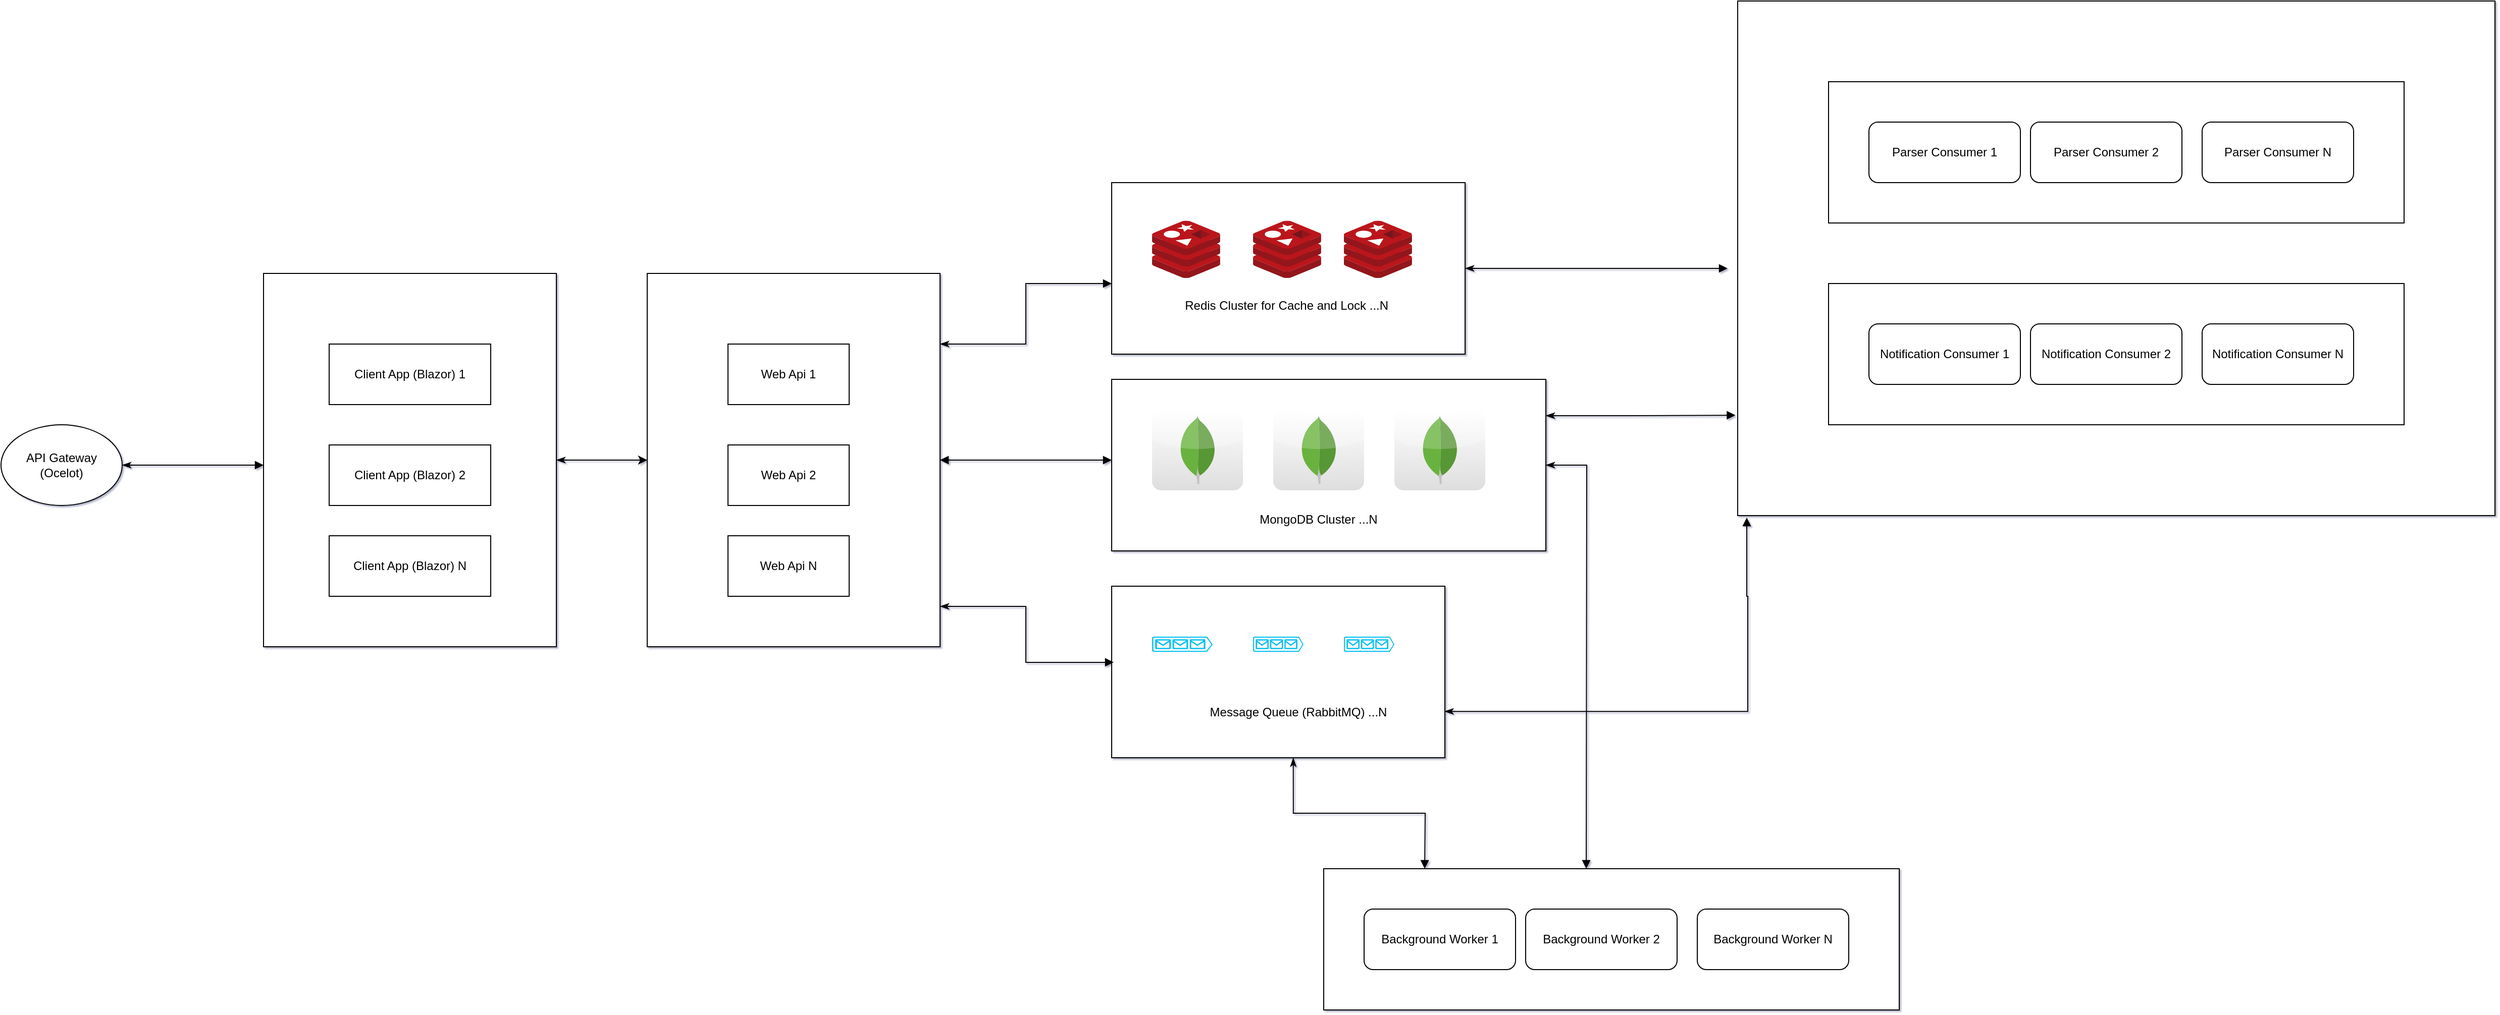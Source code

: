 <mxfile version="19.0.3" type="device"><diagram id="QgYSnoLYQ9R7XpxXR5a9" name="Page-1"><mxGraphModel dx="2557" dy="1331" grid="1" gridSize="10" guides="1" tooltips="1" connect="1" arrows="1" fold="1" page="1" pageScale="1" pageWidth="850" pageHeight="1100" math="0" shadow="1"><root><mxCell id="0"/><mxCell id="1" parent="0"/><mxCell id="cgUL7cBUkEz2J0BcGItF-11" value="" style="group" vertex="1" connectable="0" parent="1"><mxGeometry x="1300" y="240" width="350" height="170" as="geometry"/></mxCell><mxCell id="cgUL7cBUkEz2J0BcGItF-2" value="" style="rounded=0;whiteSpace=wrap;html=1;" vertex="1" parent="cgUL7cBUkEz2J0BcGItF-11"><mxGeometry width="350" height="170" as="geometry"/></mxCell><mxCell id="cgUL7cBUkEz2J0BcGItF-3" value="" style="sketch=0;aspect=fixed;html=1;points=[];align=center;image;fontSize=12;image=img/lib/mscae/Cache_Redis_Product.svg;" vertex="1" parent="cgUL7cBUkEz2J0BcGItF-11"><mxGeometry x="40" y="37.778" width="67.462" height="56.667" as="geometry"/></mxCell><mxCell id="cgUL7cBUkEz2J0BcGItF-8" value="" style="sketch=0;aspect=fixed;html=1;points=[];align=center;image;fontSize=12;image=img/lib/mscae/Cache_Redis_Product.svg;" vertex="1" parent="cgUL7cBUkEz2J0BcGItF-11"><mxGeometry x="140" y="37.778" width="67.462" height="56.667" as="geometry"/></mxCell><mxCell id="cgUL7cBUkEz2J0BcGItF-9" value="" style="sketch=0;aspect=fixed;html=1;points=[];align=center;image;fontSize=12;image=img/lib/mscae/Cache_Redis_Product.svg;" vertex="1" parent="cgUL7cBUkEz2J0BcGItF-11"><mxGeometry x="230" y="37.778" width="67.462" height="56.667" as="geometry"/></mxCell><mxCell id="cgUL7cBUkEz2J0BcGItF-10" value="Redis Cluster for Cache and Lock ...N&amp;nbsp;" style="text;html=1;strokeColor=none;fillColor=none;align=center;verticalAlign=middle;whiteSpace=wrap;rounded=0;" vertex="1" parent="cgUL7cBUkEz2J0BcGItF-11"><mxGeometry x="40" y="107.667" width="270" height="28.333" as="geometry"/></mxCell><mxCell id="cgUL7cBUkEz2J0BcGItF-36" value="" style="group" vertex="1" connectable="0" parent="1"><mxGeometry x="1300" y="435" width="430" height="170" as="geometry"/></mxCell><mxCell id="cgUL7cBUkEz2J0BcGItF-16" value="" style="rounded=0;whiteSpace=wrap;html=1;" vertex="1" parent="cgUL7cBUkEz2J0BcGItF-36"><mxGeometry width="430" height="170" as="geometry"/></mxCell><mxCell id="cgUL7cBUkEz2J0BcGItF-17" value="" style="dashed=0;outlineConnect=0;html=1;align=center;labelPosition=center;verticalLabelPosition=bottom;verticalAlign=top;shape=mxgraph.webicons.mongodb;gradientColor=#DFDEDE" vertex="1" parent="cgUL7cBUkEz2J0BcGItF-36"><mxGeometry x="40" y="30" width="90" height="80" as="geometry"/></mxCell><mxCell id="cgUL7cBUkEz2J0BcGItF-19" value="" style="dashed=0;outlineConnect=0;html=1;align=center;labelPosition=center;verticalLabelPosition=bottom;verticalAlign=top;shape=mxgraph.webicons.mongodb;gradientColor=#DFDEDE" vertex="1" parent="cgUL7cBUkEz2J0BcGItF-36"><mxGeometry x="160" y="30" width="90" height="80" as="geometry"/></mxCell><mxCell id="cgUL7cBUkEz2J0BcGItF-20" value="" style="dashed=0;outlineConnect=0;html=1;align=center;labelPosition=center;verticalLabelPosition=bottom;verticalAlign=top;shape=mxgraph.webicons.mongodb;gradientColor=#DFDEDE" vertex="1" parent="cgUL7cBUkEz2J0BcGItF-36"><mxGeometry x="280" y="30" width="90" height="80" as="geometry"/></mxCell><mxCell id="cgUL7cBUkEz2J0BcGItF-21" value="MongoDB Cluster ...N" style="text;html=1;strokeColor=none;fillColor=none;align=center;verticalAlign=middle;whiteSpace=wrap;rounded=0;" vertex="1" parent="cgUL7cBUkEz2J0BcGItF-36"><mxGeometry x="70" y="124" width="270" height="30" as="geometry"/></mxCell><mxCell id="cgUL7cBUkEz2J0BcGItF-47" value="" style="group" vertex="1" connectable="0" parent="1"><mxGeometry x="460" y="330" width="290" height="370" as="geometry"/></mxCell><mxCell id="cgUL7cBUkEz2J0BcGItF-44" value="" style="rounded=0;whiteSpace=wrap;html=1;" vertex="1" parent="cgUL7cBUkEz2J0BcGItF-47"><mxGeometry width="290" height="370" as="geometry"/></mxCell><mxCell id="cgUL7cBUkEz2J0BcGItF-23" value="Client App (Blazor) 1" style="rounded=0;whiteSpace=wrap;html=1;" vertex="1" parent="cgUL7cBUkEz2J0BcGItF-47"><mxGeometry x="65" y="70" width="160" height="60" as="geometry"/></mxCell><mxCell id="cgUL7cBUkEz2J0BcGItF-25" value="Client App (Blazor) 2" style="rounded=0;whiteSpace=wrap;html=1;" vertex="1" parent="cgUL7cBUkEz2J0BcGItF-47"><mxGeometry x="65" y="170" width="160" height="60" as="geometry"/></mxCell><mxCell id="cgUL7cBUkEz2J0BcGItF-26" value="Client App (Blazor) N" style="rounded=0;whiteSpace=wrap;html=1;" vertex="1" parent="cgUL7cBUkEz2J0BcGItF-47"><mxGeometry x="65" y="260" width="160" height="60" as="geometry"/></mxCell><mxCell id="cgUL7cBUkEz2J0BcGItF-48" value="" style="group" vertex="1" connectable="0" parent="1"><mxGeometry x="840" y="330" width="290" height="370" as="geometry"/></mxCell><mxCell id="cgUL7cBUkEz2J0BcGItF-46" value="" style="rounded=0;whiteSpace=wrap;html=1;" vertex="1" parent="cgUL7cBUkEz2J0BcGItF-48"><mxGeometry width="290" height="370" as="geometry"/></mxCell><mxCell id="cgUL7cBUkEz2J0BcGItF-24" value="Web Api 1" style="rounded=0;whiteSpace=wrap;html=1;" vertex="1" parent="cgUL7cBUkEz2J0BcGItF-48"><mxGeometry x="80" y="70" width="120" height="60" as="geometry"/></mxCell><mxCell id="cgUL7cBUkEz2J0BcGItF-28" value="Web Api 2" style="rounded=0;whiteSpace=wrap;html=1;" vertex="1" parent="cgUL7cBUkEz2J0BcGItF-48"><mxGeometry x="80" y="170" width="120" height="60" as="geometry"/></mxCell><mxCell id="cgUL7cBUkEz2J0BcGItF-29" value="Web Api N" style="rounded=0;whiteSpace=wrap;html=1;" vertex="1" parent="cgUL7cBUkEz2J0BcGItF-48"><mxGeometry x="80" y="260" width="120" height="60" as="geometry"/></mxCell><mxCell id="cgUL7cBUkEz2J0BcGItF-49" style="edgeStyle=orthogonalEdgeStyle;rounded=0;orthogonalLoop=1;jettySize=auto;html=1;entryX=0;entryY=0.5;entryDx=0;entryDy=0;startArrow=classicThin;startFill=1;" edge="1" parent="1" source="cgUL7cBUkEz2J0BcGItF-44" target="cgUL7cBUkEz2J0BcGItF-46"><mxGeometry relative="1" as="geometry"/></mxCell><mxCell id="cgUL7cBUkEz2J0BcGItF-56" value="" style="group" vertex="1" connectable="0" parent="1"><mxGeometry x="1300" y="640" width="390" height="170" as="geometry"/></mxCell><mxCell id="cgUL7cBUkEz2J0BcGItF-37" value="" style="rounded=0;whiteSpace=wrap;html=1;" vertex="1" parent="cgUL7cBUkEz2J0BcGItF-56"><mxGeometry width="330" height="170" as="geometry"/></mxCell><mxCell id="cgUL7cBUkEz2J0BcGItF-38" value="" style="verticalLabelPosition=bottom;html=1;verticalAlign=top;align=center;strokeColor=none;fillColor=#00BEF2;shape=mxgraph.azure.queue_generic;pointerEvents=1;" vertex="1" parent="cgUL7cBUkEz2J0BcGItF-56"><mxGeometry x="40" y="50" width="60" height="15" as="geometry"/></mxCell><mxCell id="cgUL7cBUkEz2J0BcGItF-53" value="" style="verticalLabelPosition=bottom;html=1;verticalAlign=top;align=center;strokeColor=none;fillColor=#00BEF2;shape=mxgraph.azure.queue_generic;pointerEvents=1;" vertex="1" parent="cgUL7cBUkEz2J0BcGItF-56"><mxGeometry x="140" y="50" width="50" height="15" as="geometry"/></mxCell><mxCell id="cgUL7cBUkEz2J0BcGItF-54" value="" style="verticalLabelPosition=bottom;html=1;verticalAlign=top;align=center;strokeColor=none;fillColor=#00BEF2;shape=mxgraph.azure.queue_generic;pointerEvents=1;" vertex="1" parent="cgUL7cBUkEz2J0BcGItF-56"><mxGeometry x="230" y="50" width="50" height="15" as="geometry"/></mxCell><mxCell id="cgUL7cBUkEz2J0BcGItF-55" value="Message Queue (RabbitMQ) ...N" style="text;html=1;strokeColor=none;fillColor=none;align=center;verticalAlign=middle;whiteSpace=wrap;rounded=0;" vertex="1" parent="cgUL7cBUkEz2J0BcGItF-56"><mxGeometry x="50" y="110" width="270" height="30" as="geometry"/></mxCell><mxCell id="cgUL7cBUkEz2J0BcGItF-59" style="edgeStyle=orthogonalEdgeStyle;rounded=0;orthogonalLoop=1;jettySize=auto;html=1;endArrow=block;endFill=1;startArrow=classicThin;startFill=1;" edge="1" parent="1" source="cgUL7cBUkEz2J0BcGItF-57"><mxGeometry relative="1" as="geometry"><mxPoint x="460" y="520" as="targetPoint"/><Array as="points"><mxPoint x="350" y="520"/><mxPoint x="350" y="520"/></Array></mxGeometry></mxCell><mxCell id="cgUL7cBUkEz2J0BcGItF-57" value="API Gateway&lt;br&gt;(Ocelot)" style="ellipse;whiteSpace=wrap;html=1;" vertex="1" parent="1"><mxGeometry x="200" y="480" width="120" height="80" as="geometry"/></mxCell><mxCell id="cgUL7cBUkEz2J0BcGItF-62" style="edgeStyle=orthogonalEdgeStyle;rounded=0;orthogonalLoop=1;jettySize=auto;html=1;entryX=0.006;entryY=0.444;entryDx=0;entryDy=0;entryPerimeter=0;endArrow=block;endFill=1;startArrow=classicThin;startFill=1;" edge="1" parent="1" source="cgUL7cBUkEz2J0BcGItF-46" target="cgUL7cBUkEz2J0BcGItF-37"><mxGeometry relative="1" as="geometry"><Array as="points"><mxPoint x="1215" y="660"/><mxPoint x="1215" y="716"/></Array></mxGeometry></mxCell><mxCell id="cgUL7cBUkEz2J0BcGItF-63" style="edgeStyle=orthogonalEdgeStyle;rounded=0;orthogonalLoop=1;jettySize=auto;html=1;endArrow=block;endFill=1;startArrow=block;startFill=1;" edge="1" parent="1" source="cgUL7cBUkEz2J0BcGItF-46"><mxGeometry relative="1" as="geometry"><mxPoint x="1300" y="515.0" as="targetPoint"/></mxGeometry></mxCell><mxCell id="cgUL7cBUkEz2J0BcGItF-65" style="edgeStyle=orthogonalEdgeStyle;rounded=0;orthogonalLoop=1;jettySize=auto;html=1;endArrow=block;endFill=1;startArrow=classicThin;startFill=1;" edge="1" parent="1" source="cgUL7cBUkEz2J0BcGItF-46"><mxGeometry relative="1" as="geometry"><mxPoint x="1300" y="340.0" as="targetPoint"/><Array as="points"><mxPoint x="1215" y="400"/><mxPoint x="1215" y="340"/></Array></mxGeometry></mxCell><mxCell id="cgUL7cBUkEz2J0BcGItF-71" value="" style="group" vertex="1" connectable="0" parent="1"><mxGeometry x="1510" y="920" width="570" height="140" as="geometry"/></mxCell><mxCell id="cgUL7cBUkEz2J0BcGItF-72" value="" style="rounded=0;whiteSpace=wrap;html=1;" vertex="1" parent="cgUL7cBUkEz2J0BcGItF-71"><mxGeometry width="570" height="140" as="geometry"/></mxCell><mxCell id="cgUL7cBUkEz2J0BcGItF-73" value="Background Worker 1" style="rounded=1;whiteSpace=wrap;html=1;" vertex="1" parent="cgUL7cBUkEz2J0BcGItF-71"><mxGeometry x="40" y="40" width="150" height="60" as="geometry"/></mxCell><mxCell id="cgUL7cBUkEz2J0BcGItF-74" value="Background Worker 2" style="rounded=1;whiteSpace=wrap;html=1;" vertex="1" parent="cgUL7cBUkEz2J0BcGItF-71"><mxGeometry x="200" y="40" width="150" height="60" as="geometry"/></mxCell><mxCell id="cgUL7cBUkEz2J0BcGItF-75" value="Background Worker N" style="rounded=1;whiteSpace=wrap;html=1;" vertex="1" parent="cgUL7cBUkEz2J0BcGItF-71"><mxGeometry x="370" y="40" width="150" height="60" as="geometry"/></mxCell><mxCell id="cgUL7cBUkEz2J0BcGItF-82" value="" style="group" vertex="1" connectable="0" parent="1"><mxGeometry x="1920" y="60" width="750" height="510" as="geometry"/></mxCell><mxCell id="cgUL7cBUkEz2J0BcGItF-81" value="" style="rounded=0;whiteSpace=wrap;html=1;" vertex="1" parent="cgUL7cBUkEz2J0BcGItF-82"><mxGeometry width="750" height="510" as="geometry"/></mxCell><mxCell id="cgUL7cBUkEz2J0BcGItF-68" value="" style="group" vertex="1" connectable="0" parent="cgUL7cBUkEz2J0BcGItF-82"><mxGeometry x="90" y="280" width="570" height="140" as="geometry"/></mxCell><mxCell id="cgUL7cBUkEz2J0BcGItF-66" value="" style="rounded=0;whiteSpace=wrap;html=1;" vertex="1" parent="cgUL7cBUkEz2J0BcGItF-68"><mxGeometry width="570" height="140" as="geometry"/></mxCell><mxCell id="cgUL7cBUkEz2J0BcGItF-30" value="Notification Consumer 1" style="rounded=1;whiteSpace=wrap;html=1;" vertex="1" parent="cgUL7cBUkEz2J0BcGItF-68"><mxGeometry x="40" y="40" width="150" height="60" as="geometry"/></mxCell><mxCell id="cgUL7cBUkEz2J0BcGItF-31" value="Notification Consumer 2" style="rounded=1;whiteSpace=wrap;html=1;" vertex="1" parent="cgUL7cBUkEz2J0BcGItF-68"><mxGeometry x="200" y="40" width="150" height="60" as="geometry"/></mxCell><mxCell id="cgUL7cBUkEz2J0BcGItF-32" value="Notification Consumer N" style="rounded=1;whiteSpace=wrap;html=1;" vertex="1" parent="cgUL7cBUkEz2J0BcGItF-68"><mxGeometry x="370" y="40" width="150" height="60" as="geometry"/></mxCell><mxCell id="cgUL7cBUkEz2J0BcGItF-76" value="" style="group" vertex="1" connectable="0" parent="cgUL7cBUkEz2J0BcGItF-82"><mxGeometry x="90" y="80" width="570" height="140" as="geometry"/></mxCell><mxCell id="cgUL7cBUkEz2J0BcGItF-77" value="" style="rounded=0;whiteSpace=wrap;html=1;" vertex="1" parent="cgUL7cBUkEz2J0BcGItF-76"><mxGeometry width="570" height="140" as="geometry"/></mxCell><mxCell id="cgUL7cBUkEz2J0BcGItF-78" value="Parser Consumer 1" style="rounded=1;whiteSpace=wrap;html=1;" vertex="1" parent="cgUL7cBUkEz2J0BcGItF-76"><mxGeometry x="40" y="40" width="150" height="60" as="geometry"/></mxCell><mxCell id="cgUL7cBUkEz2J0BcGItF-79" value="Parser Consumer 2" style="rounded=1;whiteSpace=wrap;html=1;" vertex="1" parent="cgUL7cBUkEz2J0BcGItF-76"><mxGeometry x="200" y="40" width="150" height="60" as="geometry"/></mxCell><mxCell id="cgUL7cBUkEz2J0BcGItF-80" value="Parser Consumer N" style="rounded=1;whiteSpace=wrap;html=1;" vertex="1" parent="cgUL7cBUkEz2J0BcGItF-76"><mxGeometry x="370" y="40" width="150" height="60" as="geometry"/></mxCell><mxCell id="cgUL7cBUkEz2J0BcGItF-83" style="edgeStyle=orthogonalEdgeStyle;rounded=0;orthogonalLoop=1;jettySize=auto;html=1;startArrow=classicThin;startFill=1;endArrow=block;endFill=1;" edge="1" parent="1" source="cgUL7cBUkEz2J0BcGItF-2"><mxGeometry relative="1" as="geometry"><mxPoint x="1910" y="325" as="targetPoint"/></mxGeometry></mxCell><mxCell id="cgUL7cBUkEz2J0BcGItF-84" style="edgeStyle=orthogonalEdgeStyle;rounded=0;orthogonalLoop=1;jettySize=auto;html=1;entryX=-0.003;entryY=0.805;entryDx=0;entryDy=0;entryPerimeter=0;startArrow=classicThin;startFill=1;endArrow=block;endFill=1;" edge="1" parent="1" source="cgUL7cBUkEz2J0BcGItF-16" target="cgUL7cBUkEz2J0BcGItF-81"><mxGeometry relative="1" as="geometry"><Array as="points"><mxPoint x="1810" y="471"/><mxPoint x="1810" y="471"/></Array></mxGeometry></mxCell><mxCell id="cgUL7cBUkEz2J0BcGItF-85" style="edgeStyle=orthogonalEdgeStyle;rounded=0;orthogonalLoop=1;jettySize=auto;html=1;startArrow=classicThin;startFill=1;endArrow=block;endFill=1;exitX=0.999;exitY=0.73;exitDx=0;exitDy=0;exitPerimeter=0;entryX=0.012;entryY=1.004;entryDx=0;entryDy=0;entryPerimeter=0;" edge="1" parent="1" source="cgUL7cBUkEz2J0BcGItF-37" target="cgUL7cBUkEz2J0BcGItF-81"><mxGeometry relative="1" as="geometry"><mxPoint x="1930" y="610" as="targetPoint"/><Array as="points"><mxPoint x="1930" y="764"/><mxPoint x="1930" y="650"/><mxPoint x="1929" y="650"/></Array></mxGeometry></mxCell><mxCell id="cgUL7cBUkEz2J0BcGItF-89" style="edgeStyle=orthogonalEdgeStyle;rounded=0;orthogonalLoop=1;jettySize=auto;html=1;startArrow=classicThin;startFill=1;endArrow=block;endFill=1;" edge="1" parent="1" source="cgUL7cBUkEz2J0BcGItF-16"><mxGeometry relative="1" as="geometry"><mxPoint x="1770" y="920" as="targetPoint"/></mxGeometry></mxCell><mxCell id="cgUL7cBUkEz2J0BcGItF-90" style="edgeStyle=orthogonalEdgeStyle;rounded=0;orthogonalLoop=1;jettySize=auto;html=1;startArrow=classicThin;startFill=1;endArrow=block;endFill=1;exitX=0.545;exitY=1;exitDx=0;exitDy=0;exitPerimeter=0;" edge="1" parent="1" source="cgUL7cBUkEz2J0BcGItF-37"><mxGeometry relative="1" as="geometry"><mxPoint x="1480" y="820" as="sourcePoint"/><mxPoint x="1610" y="920" as="targetPoint"/></mxGeometry></mxCell></root></mxGraphModel></diagram></mxfile>